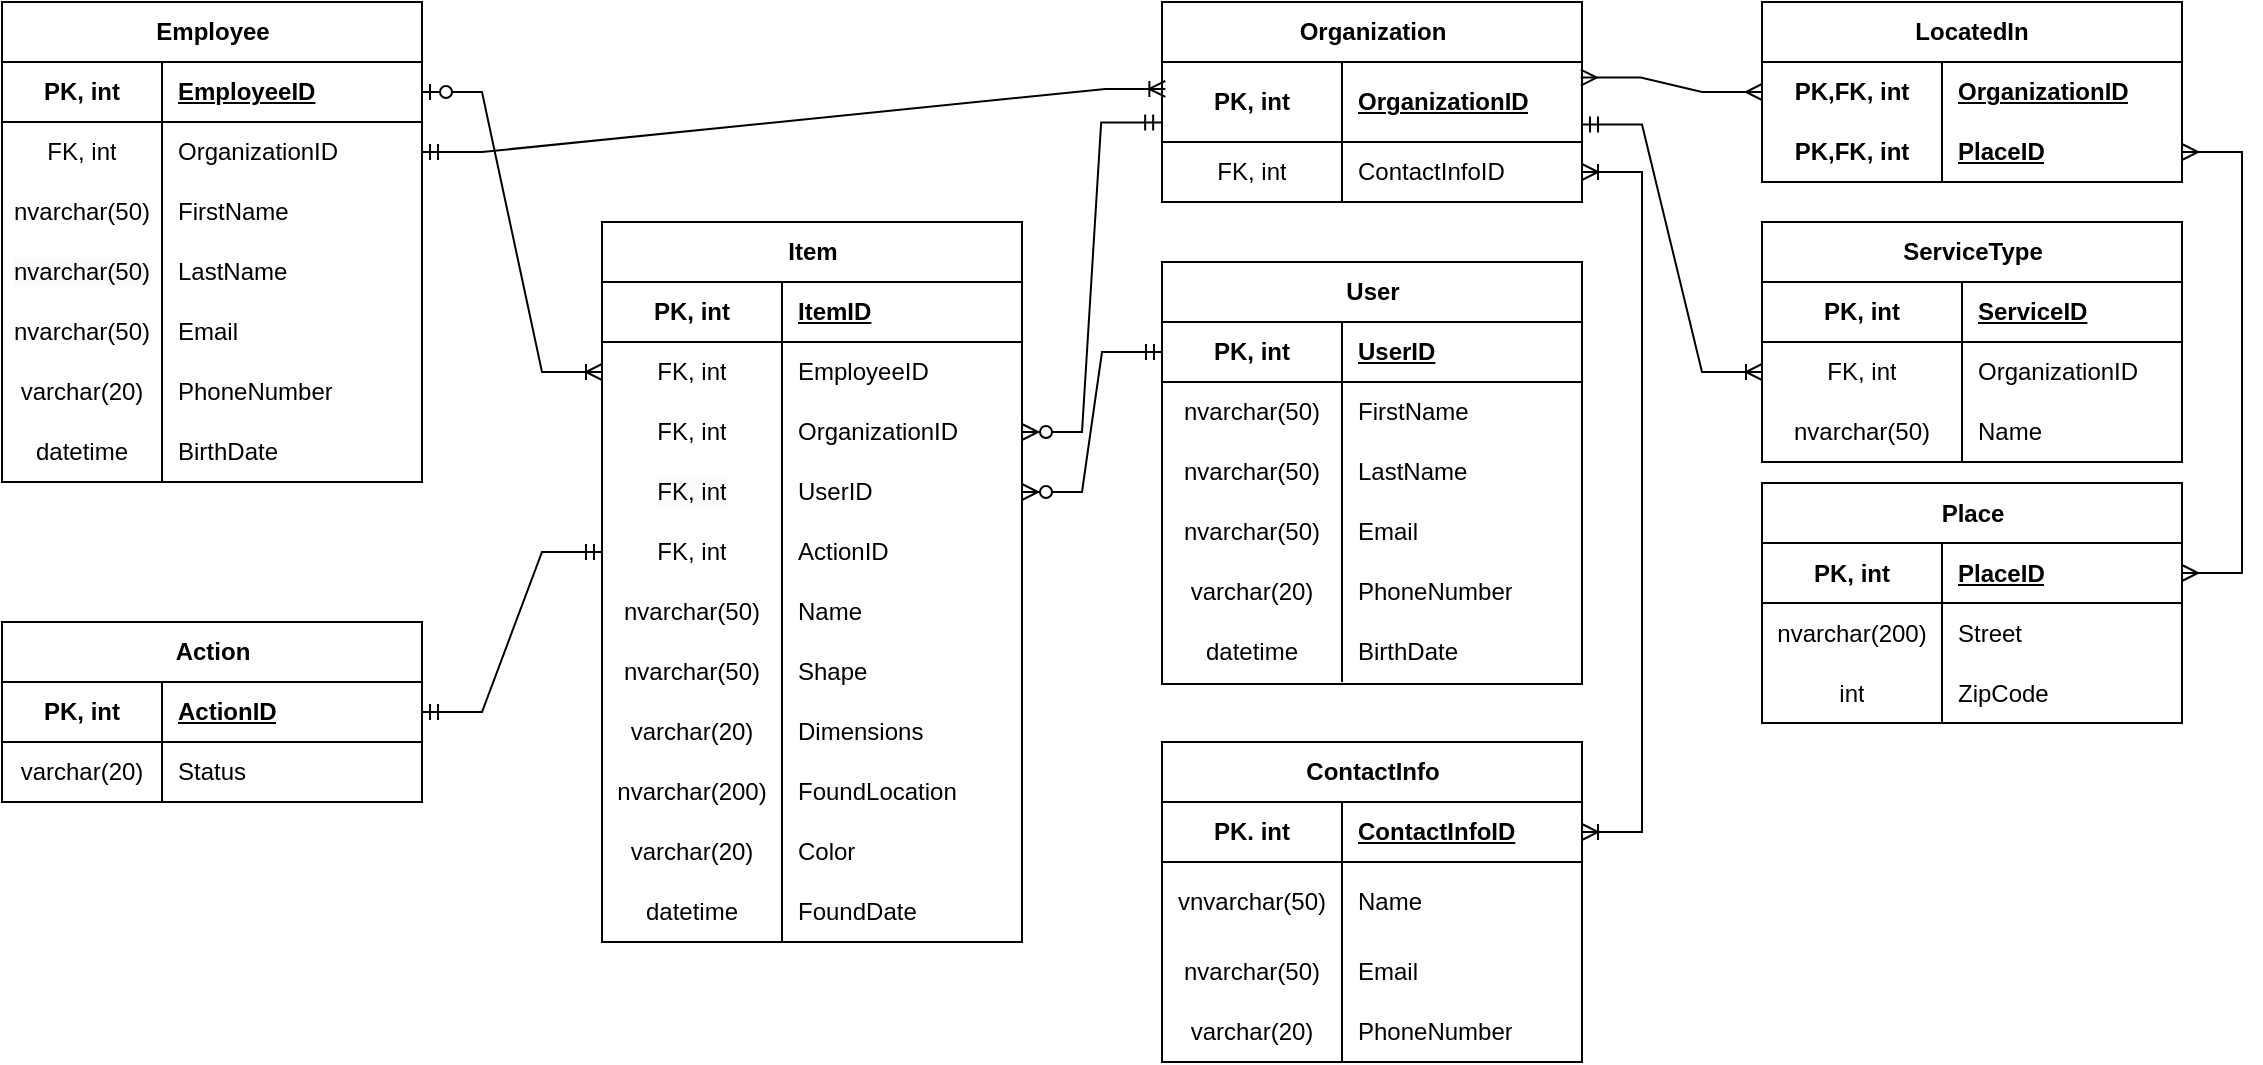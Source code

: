 <mxfile version="21.2.1" type="device">
  <diagram name="Page-1" id="Ue20mFvMjse9uV21sAbw">
    <mxGraphModel dx="1276" dy="614" grid="1" gridSize="10" guides="1" tooltips="1" connect="1" arrows="1" fold="1" page="1" pageScale="1" pageWidth="850" pageHeight="1100" math="0" shadow="0">
      <root>
        <mxCell id="0" />
        <mxCell id="1" parent="0" />
        <mxCell id="GK1M3SSGeQhj2WIBVa1E-157" value="Employee" style="shape=table;startSize=30;container=1;collapsible=1;childLayout=tableLayout;fixedRows=1;rowLines=0;fontStyle=1;align=center;resizeLast=1;html=1;" parent="1" vertex="1">
          <mxGeometry x="30" y="30" width="210" height="240" as="geometry" />
        </mxCell>
        <mxCell id="GK1M3SSGeQhj2WIBVa1E-158" value="" style="shape=tableRow;horizontal=0;startSize=0;swimlaneHead=0;swimlaneBody=0;fillColor=none;collapsible=0;dropTarget=0;points=[[0,0.5],[1,0.5]];portConstraint=eastwest;top=0;left=0;right=0;bottom=1;" parent="GK1M3SSGeQhj2WIBVa1E-157" vertex="1">
          <mxGeometry y="30" width="210" height="30" as="geometry" />
        </mxCell>
        <mxCell id="GK1M3SSGeQhj2WIBVa1E-159" value="PK, int" style="shape=partialRectangle;connectable=0;fillColor=none;top=0;left=0;bottom=0;right=0;fontStyle=1;overflow=hidden;whiteSpace=wrap;html=1;" parent="GK1M3SSGeQhj2WIBVa1E-158" vertex="1">
          <mxGeometry width="80" height="30" as="geometry">
            <mxRectangle width="80" height="30" as="alternateBounds" />
          </mxGeometry>
        </mxCell>
        <mxCell id="GK1M3SSGeQhj2WIBVa1E-160" value="EmployeeID" style="shape=partialRectangle;connectable=0;fillColor=none;top=0;left=0;bottom=0;right=0;align=left;spacingLeft=6;fontStyle=5;overflow=hidden;whiteSpace=wrap;html=1;" parent="GK1M3SSGeQhj2WIBVa1E-158" vertex="1">
          <mxGeometry x="80" width="130" height="30" as="geometry">
            <mxRectangle width="130" height="30" as="alternateBounds" />
          </mxGeometry>
        </mxCell>
        <mxCell id="GK1M3SSGeQhj2WIBVa1E-161" value="" style="shape=tableRow;horizontal=0;startSize=0;swimlaneHead=0;swimlaneBody=0;fillColor=none;collapsible=0;dropTarget=0;points=[[0,0.5],[1,0.5]];portConstraint=eastwest;top=0;left=0;right=0;bottom=0;" parent="GK1M3SSGeQhj2WIBVa1E-157" vertex="1">
          <mxGeometry y="60" width="210" height="30" as="geometry" />
        </mxCell>
        <mxCell id="GK1M3SSGeQhj2WIBVa1E-162" value="FK, int" style="shape=partialRectangle;connectable=0;fillColor=none;top=0;left=0;bottom=0;right=0;editable=1;overflow=hidden;whiteSpace=wrap;html=1;" parent="GK1M3SSGeQhj2WIBVa1E-161" vertex="1">
          <mxGeometry width="80" height="30" as="geometry">
            <mxRectangle width="80" height="30" as="alternateBounds" />
          </mxGeometry>
        </mxCell>
        <mxCell id="GK1M3SSGeQhj2WIBVa1E-163" value="OrganizationID" style="shape=partialRectangle;connectable=0;fillColor=none;top=0;left=0;bottom=0;right=0;align=left;spacingLeft=6;overflow=hidden;whiteSpace=wrap;html=1;" parent="GK1M3SSGeQhj2WIBVa1E-161" vertex="1">
          <mxGeometry x="80" width="130" height="30" as="geometry">
            <mxRectangle width="130" height="30" as="alternateBounds" />
          </mxGeometry>
        </mxCell>
        <mxCell id="GK1M3SSGeQhj2WIBVa1E-164" value="" style="shape=tableRow;horizontal=0;startSize=0;swimlaneHead=0;swimlaneBody=0;fillColor=none;collapsible=0;dropTarget=0;points=[[0,0.5],[1,0.5]];portConstraint=eastwest;top=0;left=0;right=0;bottom=0;" parent="GK1M3SSGeQhj2WIBVa1E-157" vertex="1">
          <mxGeometry y="90" width="210" height="30" as="geometry" />
        </mxCell>
        <mxCell id="GK1M3SSGeQhj2WIBVa1E-165" value="nvarchar(50)" style="shape=partialRectangle;connectable=0;fillColor=none;top=0;left=0;bottom=0;right=0;editable=1;overflow=hidden;whiteSpace=wrap;html=1;" parent="GK1M3SSGeQhj2WIBVa1E-164" vertex="1">
          <mxGeometry width="80" height="30" as="geometry">
            <mxRectangle width="80" height="30" as="alternateBounds" />
          </mxGeometry>
        </mxCell>
        <mxCell id="GK1M3SSGeQhj2WIBVa1E-166" value="FirstName" style="shape=partialRectangle;connectable=0;fillColor=none;top=0;left=0;bottom=0;right=0;align=left;spacingLeft=6;overflow=hidden;whiteSpace=wrap;html=1;" parent="GK1M3SSGeQhj2WIBVa1E-164" vertex="1">
          <mxGeometry x="80" width="130" height="30" as="geometry">
            <mxRectangle width="130" height="30" as="alternateBounds" />
          </mxGeometry>
        </mxCell>
        <mxCell id="GK1M3SSGeQhj2WIBVa1E-167" value="" style="shape=tableRow;horizontal=0;startSize=0;swimlaneHead=0;swimlaneBody=0;fillColor=none;collapsible=0;dropTarget=0;points=[[0,0.5],[1,0.5]];portConstraint=eastwest;top=0;left=0;right=0;bottom=0;" parent="GK1M3SSGeQhj2WIBVa1E-157" vertex="1">
          <mxGeometry y="120" width="210" height="30" as="geometry" />
        </mxCell>
        <mxCell id="GK1M3SSGeQhj2WIBVa1E-168" value="&lt;span style=&quot;color: rgb(0, 0, 0); font-family: Helvetica; font-size: 12px; font-style: normal; font-variant-ligatures: normal; font-variant-caps: normal; font-weight: 400; letter-spacing: normal; orphans: 2; text-align: center; text-indent: 0px; text-transform: none; widows: 2; word-spacing: 0px; -webkit-text-stroke-width: 0px; background-color: rgb(251, 251, 251); text-decoration-thickness: initial; text-decoration-style: initial; text-decoration-color: initial; float: none; display: inline !important;&quot;&gt;nvarchar(50)&lt;/span&gt;&lt;br&gt;" style="shape=partialRectangle;connectable=0;fillColor=none;top=0;left=0;bottom=0;right=0;editable=1;overflow=hidden;whiteSpace=wrap;html=1;" parent="GK1M3SSGeQhj2WIBVa1E-167" vertex="1">
          <mxGeometry width="80" height="30" as="geometry">
            <mxRectangle width="80" height="30" as="alternateBounds" />
          </mxGeometry>
        </mxCell>
        <mxCell id="GK1M3SSGeQhj2WIBVa1E-169" value="LastName" style="shape=partialRectangle;connectable=0;fillColor=none;top=0;left=0;bottom=0;right=0;align=left;spacingLeft=6;overflow=hidden;whiteSpace=wrap;html=1;" parent="GK1M3SSGeQhj2WIBVa1E-167" vertex="1">
          <mxGeometry x="80" width="130" height="30" as="geometry">
            <mxRectangle width="130" height="30" as="alternateBounds" />
          </mxGeometry>
        </mxCell>
        <mxCell id="GK1M3SSGeQhj2WIBVa1E-170" style="shape=tableRow;horizontal=0;startSize=0;swimlaneHead=0;swimlaneBody=0;fillColor=none;collapsible=0;dropTarget=0;points=[[0,0.5],[1,0.5]];portConstraint=eastwest;top=0;left=0;right=0;bottom=0;" parent="GK1M3SSGeQhj2WIBVa1E-157" vertex="1">
          <mxGeometry y="150" width="210" height="30" as="geometry" />
        </mxCell>
        <mxCell id="GK1M3SSGeQhj2WIBVa1E-171" value="nvarchar(50)" style="shape=partialRectangle;connectable=0;fillColor=none;top=0;left=0;bottom=0;right=0;editable=1;overflow=hidden;whiteSpace=wrap;html=1;" parent="GK1M3SSGeQhj2WIBVa1E-170" vertex="1">
          <mxGeometry width="80" height="30" as="geometry">
            <mxRectangle width="80" height="30" as="alternateBounds" />
          </mxGeometry>
        </mxCell>
        <mxCell id="GK1M3SSGeQhj2WIBVa1E-172" value="Email" style="shape=partialRectangle;connectable=0;fillColor=none;top=0;left=0;bottom=0;right=0;align=left;spacingLeft=6;overflow=hidden;whiteSpace=wrap;html=1;" parent="GK1M3SSGeQhj2WIBVa1E-170" vertex="1">
          <mxGeometry x="80" width="130" height="30" as="geometry">
            <mxRectangle width="130" height="30" as="alternateBounds" />
          </mxGeometry>
        </mxCell>
        <mxCell id="GK1M3SSGeQhj2WIBVa1E-174" style="shape=tableRow;horizontal=0;startSize=0;swimlaneHead=0;swimlaneBody=0;fillColor=none;collapsible=0;dropTarget=0;points=[[0,0.5],[1,0.5]];portConstraint=eastwest;top=0;left=0;right=0;bottom=0;" parent="GK1M3SSGeQhj2WIBVa1E-157" vertex="1">
          <mxGeometry y="180" width="210" height="30" as="geometry" />
        </mxCell>
        <mxCell id="GK1M3SSGeQhj2WIBVa1E-175" value="varchar(20)" style="shape=partialRectangle;connectable=0;fillColor=none;top=0;left=0;bottom=0;right=0;editable=1;overflow=hidden;whiteSpace=wrap;html=1;" parent="GK1M3SSGeQhj2WIBVa1E-174" vertex="1">
          <mxGeometry width="80" height="30" as="geometry">
            <mxRectangle width="80" height="30" as="alternateBounds" />
          </mxGeometry>
        </mxCell>
        <mxCell id="GK1M3SSGeQhj2WIBVa1E-176" value="PhoneNumber" style="shape=partialRectangle;connectable=0;fillColor=none;top=0;left=0;bottom=0;right=0;align=left;spacingLeft=6;overflow=hidden;whiteSpace=wrap;html=1;" parent="GK1M3SSGeQhj2WIBVa1E-174" vertex="1">
          <mxGeometry x="80" width="130" height="30" as="geometry">
            <mxRectangle width="130" height="30" as="alternateBounds" />
          </mxGeometry>
        </mxCell>
        <mxCell id="GK1M3SSGeQhj2WIBVa1E-177" style="shape=tableRow;horizontal=0;startSize=0;swimlaneHead=0;swimlaneBody=0;fillColor=none;collapsible=0;dropTarget=0;points=[[0,0.5],[1,0.5]];portConstraint=eastwest;top=0;left=0;right=0;bottom=0;" parent="GK1M3SSGeQhj2WIBVa1E-157" vertex="1">
          <mxGeometry y="210" width="210" height="30" as="geometry" />
        </mxCell>
        <mxCell id="GK1M3SSGeQhj2WIBVa1E-178" value="datetime" style="shape=partialRectangle;connectable=0;fillColor=none;top=0;left=0;bottom=0;right=0;editable=1;overflow=hidden;whiteSpace=wrap;html=1;" parent="GK1M3SSGeQhj2WIBVa1E-177" vertex="1">
          <mxGeometry width="80" height="30" as="geometry">
            <mxRectangle width="80" height="30" as="alternateBounds" />
          </mxGeometry>
        </mxCell>
        <mxCell id="GK1M3SSGeQhj2WIBVa1E-179" value="BirthDate" style="shape=partialRectangle;connectable=0;fillColor=none;top=0;left=0;bottom=0;right=0;align=left;spacingLeft=6;overflow=hidden;whiteSpace=wrap;html=1;" parent="GK1M3SSGeQhj2WIBVa1E-177" vertex="1">
          <mxGeometry x="80" width="130" height="30" as="geometry">
            <mxRectangle width="130" height="30" as="alternateBounds" />
          </mxGeometry>
        </mxCell>
        <mxCell id="GK1M3SSGeQhj2WIBVa1E-183" value="Item" style="shape=table;startSize=30;container=1;collapsible=1;childLayout=tableLayout;fixedRows=1;rowLines=0;fontStyle=1;align=center;resizeLast=1;html=1;" parent="1" vertex="1">
          <mxGeometry x="330" y="140" width="210" height="360" as="geometry" />
        </mxCell>
        <mxCell id="GK1M3SSGeQhj2WIBVa1E-184" value="" style="shape=tableRow;horizontal=0;startSize=0;swimlaneHead=0;swimlaneBody=0;fillColor=none;collapsible=0;dropTarget=0;points=[[0,0.5],[1,0.5]];portConstraint=eastwest;top=0;left=0;right=0;bottom=1;" parent="GK1M3SSGeQhj2WIBVa1E-183" vertex="1">
          <mxGeometry y="30" width="210" height="30" as="geometry" />
        </mxCell>
        <mxCell id="GK1M3SSGeQhj2WIBVa1E-185" value="PK, int" style="shape=partialRectangle;connectable=0;fillColor=none;top=0;left=0;bottom=0;right=0;fontStyle=1;overflow=hidden;whiteSpace=wrap;html=1;" parent="GK1M3SSGeQhj2WIBVa1E-184" vertex="1">
          <mxGeometry width="90.0" height="30" as="geometry">
            <mxRectangle width="90.0" height="30" as="alternateBounds" />
          </mxGeometry>
        </mxCell>
        <mxCell id="GK1M3SSGeQhj2WIBVa1E-186" value="ItemID" style="shape=partialRectangle;connectable=0;fillColor=none;top=0;left=0;bottom=0;right=0;align=left;spacingLeft=6;fontStyle=5;overflow=hidden;whiteSpace=wrap;html=1;" parent="GK1M3SSGeQhj2WIBVa1E-184" vertex="1">
          <mxGeometry x="90.0" width="120.0" height="30" as="geometry">
            <mxRectangle width="120.0" height="30" as="alternateBounds" />
          </mxGeometry>
        </mxCell>
        <mxCell id="GK1M3SSGeQhj2WIBVa1E-187" value="" style="shape=tableRow;horizontal=0;startSize=0;swimlaneHead=0;swimlaneBody=0;fillColor=none;collapsible=0;dropTarget=0;points=[[0,0.5],[1,0.5]];portConstraint=eastwest;top=0;left=0;right=0;bottom=0;" parent="GK1M3SSGeQhj2WIBVa1E-183" vertex="1">
          <mxGeometry y="60" width="210" height="30" as="geometry" />
        </mxCell>
        <mxCell id="GK1M3SSGeQhj2WIBVa1E-188" value="FK, int" style="shape=partialRectangle;connectable=0;fillColor=none;top=0;left=0;bottom=0;right=0;editable=1;overflow=hidden;whiteSpace=wrap;html=1;" parent="GK1M3SSGeQhj2WIBVa1E-187" vertex="1">
          <mxGeometry width="90.0" height="30" as="geometry">
            <mxRectangle width="90.0" height="30" as="alternateBounds" />
          </mxGeometry>
        </mxCell>
        <mxCell id="GK1M3SSGeQhj2WIBVa1E-189" value="EmployeeID" style="shape=partialRectangle;connectable=0;fillColor=none;top=0;left=0;bottom=0;right=0;align=left;spacingLeft=6;overflow=hidden;whiteSpace=wrap;html=1;" parent="GK1M3SSGeQhj2WIBVa1E-187" vertex="1">
          <mxGeometry x="90.0" width="120.0" height="30" as="geometry">
            <mxRectangle width="120.0" height="30" as="alternateBounds" />
          </mxGeometry>
        </mxCell>
        <mxCell id="GK1M3SSGeQhj2WIBVa1E-190" value="" style="shape=tableRow;horizontal=0;startSize=0;swimlaneHead=0;swimlaneBody=0;fillColor=none;collapsible=0;dropTarget=0;points=[[0,0.5],[1,0.5]];portConstraint=eastwest;top=0;left=0;right=0;bottom=0;" parent="GK1M3SSGeQhj2WIBVa1E-183" vertex="1">
          <mxGeometry y="90" width="210" height="30" as="geometry" />
        </mxCell>
        <mxCell id="GK1M3SSGeQhj2WIBVa1E-191" value="FK, int" style="shape=partialRectangle;connectable=0;fillColor=none;top=0;left=0;bottom=0;right=0;editable=1;overflow=hidden;whiteSpace=wrap;html=1;" parent="GK1M3SSGeQhj2WIBVa1E-190" vertex="1">
          <mxGeometry width="90.0" height="30" as="geometry">
            <mxRectangle width="90.0" height="30" as="alternateBounds" />
          </mxGeometry>
        </mxCell>
        <mxCell id="GK1M3SSGeQhj2WIBVa1E-192" value="OrganizationID" style="shape=partialRectangle;connectable=0;fillColor=none;top=0;left=0;bottom=0;right=0;align=left;spacingLeft=6;overflow=hidden;whiteSpace=wrap;html=1;" parent="GK1M3SSGeQhj2WIBVa1E-190" vertex="1">
          <mxGeometry x="90.0" width="120.0" height="30" as="geometry">
            <mxRectangle width="120.0" height="30" as="alternateBounds" />
          </mxGeometry>
        </mxCell>
        <mxCell id="GK1M3SSGeQhj2WIBVa1E-193" value="" style="shape=tableRow;horizontal=0;startSize=0;swimlaneHead=0;swimlaneBody=0;fillColor=none;collapsible=0;dropTarget=0;points=[[0,0.5],[1,0.5]];portConstraint=eastwest;top=0;left=0;right=0;bottom=0;" parent="GK1M3SSGeQhj2WIBVa1E-183" vertex="1">
          <mxGeometry y="120" width="210" height="30" as="geometry" />
        </mxCell>
        <mxCell id="GK1M3SSGeQhj2WIBVa1E-194" value="&lt;span style=&quot;color: rgb(0, 0, 0); font-family: Helvetica; font-size: 12px; font-style: normal; font-variant-ligatures: normal; font-variant-caps: normal; font-weight: 400; letter-spacing: normal; orphans: 2; text-align: center; text-indent: 0px; text-transform: none; widows: 2; word-spacing: 0px; -webkit-text-stroke-width: 0px; background-color: rgb(251, 251, 251); text-decoration-thickness: initial; text-decoration-style: initial; text-decoration-color: initial; float: none; display: inline !important;&quot;&gt;FK, int&lt;/span&gt;" style="shape=partialRectangle;connectable=0;fillColor=none;top=0;left=0;bottom=0;right=0;editable=1;overflow=hidden;whiteSpace=wrap;html=1;" parent="GK1M3SSGeQhj2WIBVa1E-193" vertex="1">
          <mxGeometry width="90.0" height="30" as="geometry">
            <mxRectangle width="90.0" height="30" as="alternateBounds" />
          </mxGeometry>
        </mxCell>
        <mxCell id="GK1M3SSGeQhj2WIBVa1E-195" value="UserID" style="shape=partialRectangle;connectable=0;fillColor=none;top=0;left=0;bottom=0;right=0;align=left;spacingLeft=6;overflow=hidden;whiteSpace=wrap;html=1;" parent="GK1M3SSGeQhj2WIBVa1E-193" vertex="1">
          <mxGeometry x="90.0" width="120.0" height="30" as="geometry">
            <mxRectangle width="120.0" height="30" as="alternateBounds" />
          </mxGeometry>
        </mxCell>
        <mxCell id="Rcr54BtdgR_el6wihlbg-1" style="shape=tableRow;horizontal=0;startSize=0;swimlaneHead=0;swimlaneBody=0;fillColor=none;collapsible=0;dropTarget=0;points=[[0,0.5],[1,0.5]];portConstraint=eastwest;top=0;left=0;right=0;bottom=0;" vertex="1" parent="GK1M3SSGeQhj2WIBVa1E-183">
          <mxGeometry y="150" width="210" height="30" as="geometry" />
        </mxCell>
        <mxCell id="Rcr54BtdgR_el6wihlbg-2" value="FK, int" style="shape=partialRectangle;connectable=0;fillColor=none;top=0;left=0;bottom=0;right=0;editable=1;overflow=hidden;whiteSpace=wrap;html=1;" vertex="1" parent="Rcr54BtdgR_el6wihlbg-1">
          <mxGeometry width="90.0" height="30" as="geometry">
            <mxRectangle width="90.0" height="30" as="alternateBounds" />
          </mxGeometry>
        </mxCell>
        <mxCell id="Rcr54BtdgR_el6wihlbg-3" value="ActionID" style="shape=partialRectangle;connectable=0;fillColor=none;top=0;left=0;bottom=0;right=0;align=left;spacingLeft=6;overflow=hidden;whiteSpace=wrap;html=1;" vertex="1" parent="Rcr54BtdgR_el6wihlbg-1">
          <mxGeometry x="90.0" width="120.0" height="30" as="geometry">
            <mxRectangle width="120.0" height="30" as="alternateBounds" />
          </mxGeometry>
        </mxCell>
        <mxCell id="7_d64ViKcmAk7l53NYtb-1" style="shape=tableRow;horizontal=0;startSize=0;swimlaneHead=0;swimlaneBody=0;fillColor=none;collapsible=0;dropTarget=0;points=[[0,0.5],[1,0.5]];portConstraint=eastwest;top=0;left=0;right=0;bottom=0;" parent="GK1M3SSGeQhj2WIBVa1E-183" vertex="1">
          <mxGeometry y="180" width="210" height="30" as="geometry" />
        </mxCell>
        <mxCell id="7_d64ViKcmAk7l53NYtb-2" value="nvarchar(50)" style="shape=partialRectangle;connectable=0;fillColor=none;top=0;left=0;bottom=0;right=0;editable=1;overflow=hidden;whiteSpace=wrap;html=1;" parent="7_d64ViKcmAk7l53NYtb-1" vertex="1">
          <mxGeometry width="90.0" height="30" as="geometry">
            <mxRectangle width="90.0" height="30" as="alternateBounds" />
          </mxGeometry>
        </mxCell>
        <mxCell id="7_d64ViKcmAk7l53NYtb-3" value="Name" style="shape=partialRectangle;connectable=0;fillColor=none;top=0;left=0;bottom=0;right=0;align=left;spacingLeft=6;overflow=hidden;whiteSpace=wrap;html=1;" parent="7_d64ViKcmAk7l53NYtb-1" vertex="1">
          <mxGeometry x="90.0" width="120.0" height="30" as="geometry">
            <mxRectangle width="120.0" height="30" as="alternateBounds" />
          </mxGeometry>
        </mxCell>
        <mxCell id="GK1M3SSGeQhj2WIBVa1E-196" style="shape=tableRow;horizontal=0;startSize=0;swimlaneHead=0;swimlaneBody=0;fillColor=none;collapsible=0;dropTarget=0;points=[[0,0.5],[1,0.5]];portConstraint=eastwest;top=0;left=0;right=0;bottom=0;" parent="GK1M3SSGeQhj2WIBVa1E-183" vertex="1">
          <mxGeometry y="210" width="210" height="30" as="geometry" />
        </mxCell>
        <mxCell id="GK1M3SSGeQhj2WIBVa1E-197" value="nvarchar(50)" style="shape=partialRectangle;connectable=0;fillColor=none;top=0;left=0;bottom=0;right=0;editable=1;overflow=hidden;whiteSpace=wrap;html=1;" parent="GK1M3SSGeQhj2WIBVa1E-196" vertex="1">
          <mxGeometry width="90.0" height="30" as="geometry">
            <mxRectangle width="90.0" height="30" as="alternateBounds" />
          </mxGeometry>
        </mxCell>
        <mxCell id="GK1M3SSGeQhj2WIBVa1E-198" value="Shape" style="shape=partialRectangle;connectable=0;fillColor=none;top=0;left=0;bottom=0;right=0;align=left;spacingLeft=6;overflow=hidden;whiteSpace=wrap;html=1;" parent="GK1M3SSGeQhj2WIBVa1E-196" vertex="1">
          <mxGeometry x="90.0" width="120.0" height="30" as="geometry">
            <mxRectangle width="120.0" height="30" as="alternateBounds" />
          </mxGeometry>
        </mxCell>
        <mxCell id="GK1M3SSGeQhj2WIBVa1E-199" style="shape=tableRow;horizontal=0;startSize=0;swimlaneHead=0;swimlaneBody=0;fillColor=none;collapsible=0;dropTarget=0;points=[[0,0.5],[1,0.5]];portConstraint=eastwest;top=0;left=0;right=0;bottom=0;" parent="GK1M3SSGeQhj2WIBVa1E-183" vertex="1">
          <mxGeometry y="240" width="210" height="30" as="geometry" />
        </mxCell>
        <mxCell id="GK1M3SSGeQhj2WIBVa1E-200" value="varchar(20)" style="shape=partialRectangle;connectable=0;fillColor=none;top=0;left=0;bottom=0;right=0;editable=1;overflow=hidden;whiteSpace=wrap;html=1;" parent="GK1M3SSGeQhj2WIBVa1E-199" vertex="1">
          <mxGeometry width="90.0" height="30" as="geometry">
            <mxRectangle width="90.0" height="30" as="alternateBounds" />
          </mxGeometry>
        </mxCell>
        <mxCell id="GK1M3SSGeQhj2WIBVa1E-201" value="Dimensions" style="shape=partialRectangle;connectable=0;fillColor=none;top=0;left=0;bottom=0;right=0;align=left;spacingLeft=6;overflow=hidden;whiteSpace=wrap;html=1;" parent="GK1M3SSGeQhj2WIBVa1E-199" vertex="1">
          <mxGeometry x="90.0" width="120.0" height="30" as="geometry">
            <mxRectangle width="120.0" height="30" as="alternateBounds" />
          </mxGeometry>
        </mxCell>
        <mxCell id="GK1M3SSGeQhj2WIBVa1E-202" style="shape=tableRow;horizontal=0;startSize=0;swimlaneHead=0;swimlaneBody=0;fillColor=none;collapsible=0;dropTarget=0;points=[[0,0.5],[1,0.5]];portConstraint=eastwest;top=0;left=0;right=0;bottom=0;" parent="GK1M3SSGeQhj2WIBVa1E-183" vertex="1">
          <mxGeometry y="270" width="210" height="30" as="geometry" />
        </mxCell>
        <mxCell id="GK1M3SSGeQhj2WIBVa1E-203" value="nvarchar(200)" style="shape=partialRectangle;connectable=0;fillColor=none;top=0;left=0;bottom=0;right=0;editable=1;overflow=hidden;whiteSpace=wrap;html=1;" parent="GK1M3SSGeQhj2WIBVa1E-202" vertex="1">
          <mxGeometry width="90.0" height="30" as="geometry">
            <mxRectangle width="90.0" height="30" as="alternateBounds" />
          </mxGeometry>
        </mxCell>
        <mxCell id="GK1M3SSGeQhj2WIBVa1E-204" value="FoundLocation" style="shape=partialRectangle;connectable=0;fillColor=none;top=0;left=0;bottom=0;right=0;align=left;spacingLeft=6;overflow=hidden;whiteSpace=wrap;html=1;" parent="GK1M3SSGeQhj2WIBVa1E-202" vertex="1">
          <mxGeometry x="90.0" width="120.0" height="30" as="geometry">
            <mxRectangle width="120.0" height="30" as="alternateBounds" />
          </mxGeometry>
        </mxCell>
        <mxCell id="GK1M3SSGeQhj2WIBVa1E-205" style="shape=tableRow;horizontal=0;startSize=0;swimlaneHead=0;swimlaneBody=0;fillColor=none;collapsible=0;dropTarget=0;points=[[0,0.5],[1,0.5]];portConstraint=eastwest;top=0;left=0;right=0;bottom=0;" parent="GK1M3SSGeQhj2WIBVa1E-183" vertex="1">
          <mxGeometry y="300" width="210" height="30" as="geometry" />
        </mxCell>
        <mxCell id="GK1M3SSGeQhj2WIBVa1E-206" value="varchar(20)" style="shape=partialRectangle;connectable=0;fillColor=none;top=0;left=0;bottom=0;right=0;editable=1;overflow=hidden;whiteSpace=wrap;html=1;" parent="GK1M3SSGeQhj2WIBVa1E-205" vertex="1">
          <mxGeometry width="90.0" height="30" as="geometry">
            <mxRectangle width="90.0" height="30" as="alternateBounds" />
          </mxGeometry>
        </mxCell>
        <mxCell id="GK1M3SSGeQhj2WIBVa1E-207" value="Color" style="shape=partialRectangle;connectable=0;fillColor=none;top=0;left=0;bottom=0;right=0;align=left;spacingLeft=6;overflow=hidden;whiteSpace=wrap;html=1;" parent="GK1M3SSGeQhj2WIBVa1E-205" vertex="1">
          <mxGeometry x="90.0" width="120.0" height="30" as="geometry">
            <mxRectangle width="120.0" height="30" as="alternateBounds" />
          </mxGeometry>
        </mxCell>
        <mxCell id="GK1M3SSGeQhj2WIBVa1E-209" style="shape=tableRow;horizontal=0;startSize=0;swimlaneHead=0;swimlaneBody=0;fillColor=none;collapsible=0;dropTarget=0;points=[[0,0.5],[1,0.5]];portConstraint=eastwest;top=0;left=0;right=0;bottom=0;" parent="GK1M3SSGeQhj2WIBVa1E-183" vertex="1">
          <mxGeometry y="330" width="210" height="30" as="geometry" />
        </mxCell>
        <mxCell id="GK1M3SSGeQhj2WIBVa1E-210" value="datetime" style="shape=partialRectangle;connectable=0;fillColor=none;top=0;left=0;bottom=0;right=0;editable=1;overflow=hidden;whiteSpace=wrap;html=1;" parent="GK1M3SSGeQhj2WIBVa1E-209" vertex="1">
          <mxGeometry width="90.0" height="30" as="geometry">
            <mxRectangle width="90.0" height="30" as="alternateBounds" />
          </mxGeometry>
        </mxCell>
        <mxCell id="GK1M3SSGeQhj2WIBVa1E-211" value="FoundDate" style="shape=partialRectangle;connectable=0;fillColor=none;top=0;left=0;bottom=0;right=0;align=left;spacingLeft=6;overflow=hidden;whiteSpace=wrap;html=1;" parent="GK1M3SSGeQhj2WIBVa1E-209" vertex="1">
          <mxGeometry x="90.0" width="120.0" height="30" as="geometry">
            <mxRectangle width="120.0" height="30" as="alternateBounds" />
          </mxGeometry>
        </mxCell>
        <mxCell id="GK1M3SSGeQhj2WIBVa1E-208" value="" style="edgeStyle=entityRelationEdgeStyle;fontSize=12;html=1;endArrow=ERoneToMany;startArrow=ERzeroToOne;rounded=0;" parent="1" source="GK1M3SSGeQhj2WIBVa1E-158" target="GK1M3SSGeQhj2WIBVa1E-187" edge="1">
          <mxGeometry width="100" height="100" relative="1" as="geometry">
            <mxPoint x="220" y="-115" as="sourcePoint" />
            <mxPoint x="325" y="50" as="targetPoint" />
          </mxGeometry>
        </mxCell>
        <mxCell id="GK1M3SSGeQhj2WIBVa1E-230" value="Action" style="shape=table;startSize=30;container=1;collapsible=1;childLayout=tableLayout;fixedRows=1;rowLines=0;fontStyle=1;align=center;resizeLast=1;html=1;" parent="1" vertex="1">
          <mxGeometry x="30" y="340" width="210" height="90" as="geometry" />
        </mxCell>
        <mxCell id="GK1M3SSGeQhj2WIBVa1E-231" value="" style="shape=tableRow;horizontal=0;startSize=0;swimlaneHead=0;swimlaneBody=0;fillColor=none;collapsible=0;dropTarget=0;points=[[0,0.5],[1,0.5]];portConstraint=eastwest;top=0;left=0;right=0;bottom=1;" parent="GK1M3SSGeQhj2WIBVa1E-230" vertex="1">
          <mxGeometry y="30" width="210" height="30" as="geometry" />
        </mxCell>
        <mxCell id="GK1M3SSGeQhj2WIBVa1E-232" value="PK, int" style="shape=partialRectangle;connectable=0;fillColor=none;top=0;left=0;bottom=0;right=0;fontStyle=1;overflow=hidden;whiteSpace=wrap;html=1;" parent="GK1M3SSGeQhj2WIBVa1E-231" vertex="1">
          <mxGeometry width="80" height="30" as="geometry">
            <mxRectangle width="80" height="30" as="alternateBounds" />
          </mxGeometry>
        </mxCell>
        <mxCell id="GK1M3SSGeQhj2WIBVa1E-233" value="ActionID" style="shape=partialRectangle;connectable=0;fillColor=none;top=0;left=0;bottom=0;right=0;align=left;spacingLeft=6;fontStyle=5;overflow=hidden;whiteSpace=wrap;html=1;" parent="GK1M3SSGeQhj2WIBVa1E-231" vertex="1">
          <mxGeometry x="80" width="130" height="30" as="geometry">
            <mxRectangle width="130" height="30" as="alternateBounds" />
          </mxGeometry>
        </mxCell>
        <mxCell id="GK1M3SSGeQhj2WIBVa1E-237" value="" style="shape=tableRow;horizontal=0;startSize=0;swimlaneHead=0;swimlaneBody=0;fillColor=none;collapsible=0;dropTarget=0;points=[[0,0.5],[1,0.5]];portConstraint=eastwest;top=0;left=0;right=0;bottom=0;" parent="GK1M3SSGeQhj2WIBVa1E-230" vertex="1">
          <mxGeometry y="60" width="210" height="30" as="geometry" />
        </mxCell>
        <mxCell id="GK1M3SSGeQhj2WIBVa1E-238" value="varchar(20)" style="shape=partialRectangle;connectable=0;fillColor=none;top=0;left=0;bottom=0;right=0;editable=1;overflow=hidden;whiteSpace=wrap;html=1;" parent="GK1M3SSGeQhj2WIBVa1E-237" vertex="1">
          <mxGeometry width="80" height="30" as="geometry">
            <mxRectangle width="80" height="30" as="alternateBounds" />
          </mxGeometry>
        </mxCell>
        <mxCell id="GK1M3SSGeQhj2WIBVa1E-239" value="Status" style="shape=partialRectangle;connectable=0;fillColor=none;top=0;left=0;bottom=0;right=0;align=left;spacingLeft=6;overflow=hidden;whiteSpace=wrap;html=1;" parent="GK1M3SSGeQhj2WIBVa1E-237" vertex="1">
          <mxGeometry x="80" width="130" height="30" as="geometry">
            <mxRectangle width="130" height="30" as="alternateBounds" />
          </mxGeometry>
        </mxCell>
        <mxCell id="GK1M3SSGeQhj2WIBVa1E-255" value="" style="edgeStyle=entityRelationEdgeStyle;fontSize=12;html=1;endArrow=ERmandOne;startArrow=ERmandOne;rounded=0;" parent="1" source="GK1M3SSGeQhj2WIBVa1E-230" target="Rcr54BtdgR_el6wihlbg-1" edge="1">
          <mxGeometry width="100" height="100" relative="1" as="geometry">
            <mxPoint x="280" y="440" as="sourcePoint" />
            <mxPoint x="655" y="127" as="targetPoint" />
          </mxGeometry>
        </mxCell>
        <mxCell id="GK1M3SSGeQhj2WIBVa1E-256" value="Organization" style="shape=table;startSize=30;container=1;collapsible=1;childLayout=tableLayout;fixedRows=1;rowLines=0;fontStyle=1;align=center;resizeLast=1;html=1;" parent="1" vertex="1">
          <mxGeometry x="610" y="30" width="210" height="100" as="geometry" />
        </mxCell>
        <mxCell id="GK1M3SSGeQhj2WIBVa1E-257" value="" style="shape=tableRow;horizontal=0;startSize=0;swimlaneHead=0;swimlaneBody=0;fillColor=none;collapsible=0;dropTarget=0;points=[[0,0.5],[1,0.5]];portConstraint=eastwest;top=0;left=0;right=0;bottom=1;" parent="GK1M3SSGeQhj2WIBVa1E-256" vertex="1">
          <mxGeometry y="30" width="210" height="40" as="geometry" />
        </mxCell>
        <mxCell id="GK1M3SSGeQhj2WIBVa1E-258" value="PK, int" style="shape=partialRectangle;connectable=0;fillColor=none;top=0;left=0;bottom=0;right=0;fontStyle=1;overflow=hidden;whiteSpace=wrap;html=1;" parent="GK1M3SSGeQhj2WIBVa1E-257" vertex="1">
          <mxGeometry width="90.0" height="40" as="geometry">
            <mxRectangle width="90.0" height="40" as="alternateBounds" />
          </mxGeometry>
        </mxCell>
        <mxCell id="GK1M3SSGeQhj2WIBVa1E-259" value="OrganizationID" style="shape=partialRectangle;connectable=0;fillColor=none;top=0;left=0;bottom=0;right=0;align=left;spacingLeft=6;fontStyle=5;overflow=hidden;whiteSpace=wrap;html=1;" parent="GK1M3SSGeQhj2WIBVa1E-257" vertex="1">
          <mxGeometry x="90.0" width="120.0" height="40" as="geometry">
            <mxRectangle width="120.0" height="40" as="alternateBounds" />
          </mxGeometry>
        </mxCell>
        <mxCell id="GK1M3SSGeQhj2WIBVa1E-260" value="" style="shape=tableRow;horizontal=0;startSize=0;swimlaneHead=0;swimlaneBody=0;fillColor=none;collapsible=0;dropTarget=0;points=[[0,0.5],[1,0.5]];portConstraint=eastwest;top=0;left=0;right=0;bottom=0;" parent="GK1M3SSGeQhj2WIBVa1E-256" vertex="1">
          <mxGeometry y="70" width="210" height="30" as="geometry" />
        </mxCell>
        <mxCell id="GK1M3SSGeQhj2WIBVa1E-261" value="FK, int" style="shape=partialRectangle;connectable=0;fillColor=none;top=0;left=0;bottom=0;right=0;editable=1;overflow=hidden;whiteSpace=wrap;html=1;" parent="GK1M3SSGeQhj2WIBVa1E-260" vertex="1">
          <mxGeometry width="90.0" height="30" as="geometry">
            <mxRectangle width="90.0" height="30" as="alternateBounds" />
          </mxGeometry>
        </mxCell>
        <mxCell id="GK1M3SSGeQhj2WIBVa1E-262" value="ContactInfoID" style="shape=partialRectangle;connectable=0;fillColor=none;top=0;left=0;bottom=0;right=0;align=left;spacingLeft=6;overflow=hidden;whiteSpace=wrap;html=1;" parent="GK1M3SSGeQhj2WIBVa1E-260" vertex="1">
          <mxGeometry x="90.0" width="120.0" height="30" as="geometry">
            <mxRectangle width="120.0" height="30" as="alternateBounds" />
          </mxGeometry>
        </mxCell>
        <mxCell id="GK1M3SSGeQhj2WIBVa1E-269" value="" style="edgeStyle=entityRelationEdgeStyle;fontSize=12;html=1;endArrow=ERzeroToMany;startArrow=ERmandOne;rounded=0;exitX=-0.002;exitY=0.755;exitDx=0;exitDy=0;exitPerimeter=0;" parent="1" source="GK1M3SSGeQhj2WIBVa1E-257" target="GK1M3SSGeQhj2WIBVa1E-190" edge="1">
          <mxGeometry width="100" height="100" relative="1" as="geometry">
            <mxPoint x="873" y="-70" as="sourcePoint" />
            <mxPoint x="780" y="84" as="targetPoint" />
          </mxGeometry>
        </mxCell>
        <mxCell id="GK1M3SSGeQhj2WIBVa1E-270" value="" style="edgeStyle=entityRelationEdgeStyle;fontSize=12;html=1;endArrow=ERoneToMany;startArrow=ERmandOne;rounded=0;entryX=0.008;entryY=0.337;entryDx=0;entryDy=0;entryPerimeter=0;" parent="1" source="GK1M3SSGeQhj2WIBVa1E-161" target="GK1M3SSGeQhj2WIBVa1E-257" edge="1">
          <mxGeometry width="100" height="100" relative="1" as="geometry">
            <mxPoint x="160" y="-50" as="sourcePoint" />
            <mxPoint x="610" y="90" as="targetPoint" />
          </mxGeometry>
        </mxCell>
        <mxCell id="GK1M3SSGeQhj2WIBVa1E-271" value="User" style="shape=table;startSize=30;container=1;collapsible=1;childLayout=tableLayout;fixedRows=1;rowLines=0;fontStyle=1;align=center;resizeLast=1;html=1;" parent="1" vertex="1">
          <mxGeometry x="610" y="160" width="210" height="211" as="geometry" />
        </mxCell>
        <mxCell id="GK1M3SSGeQhj2WIBVa1E-272" value="" style="shape=tableRow;horizontal=0;startSize=0;swimlaneHead=0;swimlaneBody=0;fillColor=none;collapsible=0;dropTarget=0;points=[[0,0.5],[1,0.5]];portConstraint=eastwest;top=0;left=0;right=0;bottom=1;" parent="GK1M3SSGeQhj2WIBVa1E-271" vertex="1">
          <mxGeometry y="30" width="210" height="30" as="geometry" />
        </mxCell>
        <mxCell id="GK1M3SSGeQhj2WIBVa1E-273" value="PK, int" style="shape=partialRectangle;connectable=0;fillColor=none;top=0;left=0;bottom=0;right=0;fontStyle=1;overflow=hidden;whiteSpace=wrap;html=1;" parent="GK1M3SSGeQhj2WIBVa1E-272" vertex="1">
          <mxGeometry width="90" height="30" as="geometry">
            <mxRectangle width="90" height="30" as="alternateBounds" />
          </mxGeometry>
        </mxCell>
        <mxCell id="GK1M3SSGeQhj2WIBVa1E-274" value="UserID" style="shape=partialRectangle;connectable=0;fillColor=none;top=0;left=0;bottom=0;right=0;align=left;spacingLeft=6;fontStyle=5;overflow=hidden;whiteSpace=wrap;html=1;" parent="GK1M3SSGeQhj2WIBVa1E-272" vertex="1">
          <mxGeometry x="90" width="120" height="30" as="geometry">
            <mxRectangle width="120" height="30" as="alternateBounds" />
          </mxGeometry>
        </mxCell>
        <mxCell id="GK1M3SSGeQhj2WIBVa1E-275" value="" style="shape=tableRow;horizontal=0;startSize=0;swimlaneHead=0;swimlaneBody=0;fillColor=none;collapsible=0;dropTarget=0;points=[[0,0.5],[1,0.5]];portConstraint=eastwest;top=0;left=0;right=0;bottom=0;" parent="GK1M3SSGeQhj2WIBVa1E-271" vertex="1">
          <mxGeometry y="60" width="210" height="30" as="geometry" />
        </mxCell>
        <mxCell id="GK1M3SSGeQhj2WIBVa1E-276" value="nvarchar(50)" style="shape=partialRectangle;connectable=0;fillColor=none;top=0;left=0;bottom=0;right=0;editable=1;overflow=hidden;whiteSpace=wrap;html=1;" parent="GK1M3SSGeQhj2WIBVa1E-275" vertex="1">
          <mxGeometry width="90" height="30" as="geometry">
            <mxRectangle width="90" height="30" as="alternateBounds" />
          </mxGeometry>
        </mxCell>
        <mxCell id="GK1M3SSGeQhj2WIBVa1E-277" value="FirstName" style="shape=partialRectangle;connectable=0;fillColor=none;top=0;left=0;bottom=0;right=0;align=left;spacingLeft=6;overflow=hidden;whiteSpace=wrap;html=1;" parent="GK1M3SSGeQhj2WIBVa1E-275" vertex="1">
          <mxGeometry x="90" width="120" height="30" as="geometry">
            <mxRectangle width="120" height="30" as="alternateBounds" />
          </mxGeometry>
        </mxCell>
        <mxCell id="GK1M3SSGeQhj2WIBVa1E-278" value="" style="shape=tableRow;horizontal=0;startSize=0;swimlaneHead=0;swimlaneBody=0;fillColor=none;collapsible=0;dropTarget=0;points=[[0,0.5],[1,0.5]];portConstraint=eastwest;top=0;left=0;right=0;bottom=0;" parent="GK1M3SSGeQhj2WIBVa1E-271" vertex="1">
          <mxGeometry y="90" width="210" height="30" as="geometry" />
        </mxCell>
        <mxCell id="GK1M3SSGeQhj2WIBVa1E-279" value="nvarchar(50)" style="shape=partialRectangle;connectable=0;fillColor=none;top=0;left=0;bottom=0;right=0;editable=1;overflow=hidden;whiteSpace=wrap;html=1;" parent="GK1M3SSGeQhj2WIBVa1E-278" vertex="1">
          <mxGeometry width="90" height="30" as="geometry">
            <mxRectangle width="90" height="30" as="alternateBounds" />
          </mxGeometry>
        </mxCell>
        <mxCell id="GK1M3SSGeQhj2WIBVa1E-280" value="LastName" style="shape=partialRectangle;connectable=0;fillColor=none;top=0;left=0;bottom=0;right=0;align=left;spacingLeft=6;overflow=hidden;whiteSpace=wrap;html=1;" parent="GK1M3SSGeQhj2WIBVa1E-278" vertex="1">
          <mxGeometry x="90" width="120" height="30" as="geometry">
            <mxRectangle width="120" height="30" as="alternateBounds" />
          </mxGeometry>
        </mxCell>
        <mxCell id="GK1M3SSGeQhj2WIBVa1E-281" value="" style="shape=tableRow;horizontal=0;startSize=0;swimlaneHead=0;swimlaneBody=0;fillColor=none;collapsible=0;dropTarget=0;points=[[0,0.5],[1,0.5]];portConstraint=eastwest;top=0;left=0;right=0;bottom=0;" parent="GK1M3SSGeQhj2WIBVa1E-271" vertex="1">
          <mxGeometry y="120" width="210" height="30" as="geometry" />
        </mxCell>
        <mxCell id="GK1M3SSGeQhj2WIBVa1E-282" value="nvarchar(50)" style="shape=partialRectangle;connectable=0;fillColor=none;top=0;left=0;bottom=0;right=0;editable=1;overflow=hidden;whiteSpace=wrap;html=1;" parent="GK1M3SSGeQhj2WIBVa1E-281" vertex="1">
          <mxGeometry width="90" height="30" as="geometry">
            <mxRectangle width="90" height="30" as="alternateBounds" />
          </mxGeometry>
        </mxCell>
        <mxCell id="GK1M3SSGeQhj2WIBVa1E-283" value="Email" style="shape=partialRectangle;connectable=0;fillColor=none;top=0;left=0;bottom=0;right=0;align=left;spacingLeft=6;overflow=hidden;whiteSpace=wrap;html=1;" parent="GK1M3SSGeQhj2WIBVa1E-281" vertex="1">
          <mxGeometry x="90" width="120" height="30" as="geometry">
            <mxRectangle width="120" height="30" as="alternateBounds" />
          </mxGeometry>
        </mxCell>
        <mxCell id="GK1M3SSGeQhj2WIBVa1E-284" value="" style="shape=tableRow;horizontal=0;startSize=0;swimlaneHead=0;swimlaneBody=0;fillColor=none;collapsible=0;dropTarget=0;points=[[0,0.5],[1,0.5]];portConstraint=eastwest;top=0;left=0;right=0;bottom=0;" parent="GK1M3SSGeQhj2WIBVa1E-271" vertex="1">
          <mxGeometry y="150" width="210" height="30" as="geometry" />
        </mxCell>
        <mxCell id="GK1M3SSGeQhj2WIBVa1E-285" value="varchar(20)" style="shape=partialRectangle;connectable=0;fillColor=none;top=0;left=0;bottom=0;right=0;editable=1;overflow=hidden;whiteSpace=wrap;html=1;" parent="GK1M3SSGeQhj2WIBVa1E-284" vertex="1">
          <mxGeometry width="90" height="30" as="geometry">
            <mxRectangle width="90" height="30" as="alternateBounds" />
          </mxGeometry>
        </mxCell>
        <mxCell id="GK1M3SSGeQhj2WIBVa1E-286" value="PhoneNumber" style="shape=partialRectangle;connectable=0;fillColor=none;top=0;left=0;bottom=0;right=0;align=left;spacingLeft=6;overflow=hidden;whiteSpace=wrap;html=1;" parent="GK1M3SSGeQhj2WIBVa1E-284" vertex="1">
          <mxGeometry x="90" width="120" height="30" as="geometry">
            <mxRectangle width="120" height="30" as="alternateBounds" />
          </mxGeometry>
        </mxCell>
        <mxCell id="GK1M3SSGeQhj2WIBVa1E-287" value="" style="shape=tableRow;horizontal=0;startSize=0;swimlaneHead=0;swimlaneBody=0;fillColor=none;collapsible=0;dropTarget=0;points=[[0,0.5],[1,0.5]];portConstraint=eastwest;top=0;left=0;right=0;bottom=0;" parent="GK1M3SSGeQhj2WIBVa1E-271" vertex="1">
          <mxGeometry y="180" width="210" height="30" as="geometry" />
        </mxCell>
        <mxCell id="GK1M3SSGeQhj2WIBVa1E-288" value="datetime" style="shape=partialRectangle;connectable=0;fillColor=none;top=0;left=0;bottom=0;right=0;editable=1;overflow=hidden;whiteSpace=wrap;html=1;" parent="GK1M3SSGeQhj2WIBVa1E-287" vertex="1">
          <mxGeometry width="90" height="30" as="geometry">
            <mxRectangle width="90" height="30" as="alternateBounds" />
          </mxGeometry>
        </mxCell>
        <mxCell id="GK1M3SSGeQhj2WIBVa1E-289" value="BirthDate" style="shape=partialRectangle;connectable=0;fillColor=none;top=0;left=0;bottom=0;right=0;align=left;spacingLeft=6;overflow=hidden;whiteSpace=wrap;html=1;" parent="GK1M3SSGeQhj2WIBVa1E-287" vertex="1">
          <mxGeometry x="90" width="120" height="30" as="geometry">
            <mxRectangle width="120" height="30" as="alternateBounds" />
          </mxGeometry>
        </mxCell>
        <mxCell id="GK1M3SSGeQhj2WIBVa1E-290" value="" style="edgeStyle=entityRelationEdgeStyle;fontSize=12;html=1;endArrow=ERzeroToMany;startArrow=ERmandOne;rounded=0;" parent="1" source="GK1M3SSGeQhj2WIBVa1E-272" target="GK1M3SSGeQhj2WIBVa1E-193" edge="1">
          <mxGeometry width="100" height="100" relative="1" as="geometry">
            <mxPoint x="510" y="50" as="sourcePoint" />
            <mxPoint x="415" y="60" as="targetPoint" />
          </mxGeometry>
        </mxCell>
        <mxCell id="GK1M3SSGeQhj2WIBVa1E-291" value="ContactInfo" style="shape=table;startSize=30;container=1;collapsible=1;childLayout=tableLayout;fixedRows=1;rowLines=0;fontStyle=1;align=center;resizeLast=1;html=1;" parent="1" vertex="1">
          <mxGeometry x="610" y="400" width="210" height="160" as="geometry" />
        </mxCell>
        <mxCell id="GK1M3SSGeQhj2WIBVa1E-292" value="" style="shape=tableRow;horizontal=0;startSize=0;swimlaneHead=0;swimlaneBody=0;fillColor=none;collapsible=0;dropTarget=0;points=[[0,0.5],[1,0.5]];portConstraint=eastwest;top=0;left=0;right=0;bottom=1;" parent="GK1M3SSGeQhj2WIBVa1E-291" vertex="1">
          <mxGeometry y="30" width="210" height="30" as="geometry" />
        </mxCell>
        <mxCell id="GK1M3SSGeQhj2WIBVa1E-293" value="PK. int" style="shape=partialRectangle;connectable=0;fillColor=none;top=0;left=0;bottom=0;right=0;fontStyle=1;overflow=hidden;whiteSpace=wrap;html=1;" parent="GK1M3SSGeQhj2WIBVa1E-292" vertex="1">
          <mxGeometry width="90" height="30" as="geometry">
            <mxRectangle width="90" height="30" as="alternateBounds" />
          </mxGeometry>
        </mxCell>
        <mxCell id="GK1M3SSGeQhj2WIBVa1E-294" value="ContactInfoID" style="shape=partialRectangle;connectable=0;fillColor=none;top=0;left=0;bottom=0;right=0;align=left;spacingLeft=6;fontStyle=5;overflow=hidden;whiteSpace=wrap;html=1;" parent="GK1M3SSGeQhj2WIBVa1E-292" vertex="1">
          <mxGeometry x="90" width="120" height="30" as="geometry">
            <mxRectangle width="120" height="30" as="alternateBounds" />
          </mxGeometry>
        </mxCell>
        <mxCell id="GK1M3SSGeQhj2WIBVa1E-295" value="" style="shape=tableRow;horizontal=0;startSize=0;swimlaneHead=0;swimlaneBody=0;fillColor=none;collapsible=0;dropTarget=0;points=[[0,0.5],[1,0.5]];portConstraint=eastwest;top=0;left=0;right=0;bottom=0;" parent="GK1M3SSGeQhj2WIBVa1E-291" vertex="1">
          <mxGeometry y="60" width="210" height="40" as="geometry" />
        </mxCell>
        <mxCell id="GK1M3SSGeQhj2WIBVa1E-296" value="vnvarchar(50)" style="shape=partialRectangle;connectable=0;fillColor=none;top=0;left=0;bottom=0;right=0;editable=1;overflow=hidden;whiteSpace=wrap;html=1;" parent="GK1M3SSGeQhj2WIBVa1E-295" vertex="1">
          <mxGeometry width="90" height="40" as="geometry">
            <mxRectangle width="90" height="40" as="alternateBounds" />
          </mxGeometry>
        </mxCell>
        <mxCell id="GK1M3SSGeQhj2WIBVa1E-297" value="Name" style="shape=partialRectangle;connectable=0;fillColor=none;top=0;left=0;bottom=0;right=0;align=left;spacingLeft=6;overflow=hidden;whiteSpace=wrap;html=1;" parent="GK1M3SSGeQhj2WIBVa1E-295" vertex="1">
          <mxGeometry x="90" width="120" height="40" as="geometry">
            <mxRectangle width="120" height="40" as="alternateBounds" />
          </mxGeometry>
        </mxCell>
        <mxCell id="GK1M3SSGeQhj2WIBVa1E-298" value="" style="shape=tableRow;horizontal=0;startSize=0;swimlaneHead=0;swimlaneBody=0;fillColor=none;collapsible=0;dropTarget=0;points=[[0,0.5],[1,0.5]];portConstraint=eastwest;top=0;left=0;right=0;bottom=0;" parent="GK1M3SSGeQhj2WIBVa1E-291" vertex="1">
          <mxGeometry y="100" width="210" height="30" as="geometry" />
        </mxCell>
        <mxCell id="GK1M3SSGeQhj2WIBVa1E-299" value="nvarchar(50)" style="shape=partialRectangle;connectable=0;fillColor=none;top=0;left=0;bottom=0;right=0;editable=1;overflow=hidden;whiteSpace=wrap;html=1;" parent="GK1M3SSGeQhj2WIBVa1E-298" vertex="1">
          <mxGeometry width="90" height="30" as="geometry">
            <mxRectangle width="90" height="30" as="alternateBounds" />
          </mxGeometry>
        </mxCell>
        <mxCell id="GK1M3SSGeQhj2WIBVa1E-300" value="Email" style="shape=partialRectangle;connectable=0;fillColor=none;top=0;left=0;bottom=0;right=0;align=left;spacingLeft=6;overflow=hidden;whiteSpace=wrap;html=1;" parent="GK1M3SSGeQhj2WIBVa1E-298" vertex="1">
          <mxGeometry x="90" width="120" height="30" as="geometry">
            <mxRectangle width="120" height="30" as="alternateBounds" />
          </mxGeometry>
        </mxCell>
        <mxCell id="Uzoc2gItR0ZkZdN5kzgM-1" style="shape=tableRow;horizontal=0;startSize=0;swimlaneHead=0;swimlaneBody=0;fillColor=none;collapsible=0;dropTarget=0;points=[[0,0.5],[1,0.5]];portConstraint=eastwest;top=0;left=0;right=0;bottom=0;" parent="GK1M3SSGeQhj2WIBVa1E-291" vertex="1">
          <mxGeometry y="130" width="210" height="30" as="geometry" />
        </mxCell>
        <mxCell id="Uzoc2gItR0ZkZdN5kzgM-2" value="varchar(20)" style="shape=partialRectangle;connectable=0;fillColor=none;top=0;left=0;bottom=0;right=0;editable=1;overflow=hidden;whiteSpace=wrap;html=1;" parent="Uzoc2gItR0ZkZdN5kzgM-1" vertex="1">
          <mxGeometry width="90" height="30" as="geometry">
            <mxRectangle width="90" height="30" as="alternateBounds" />
          </mxGeometry>
        </mxCell>
        <mxCell id="Uzoc2gItR0ZkZdN5kzgM-3" value="PhoneNumber" style="shape=partialRectangle;connectable=0;fillColor=none;top=0;left=0;bottom=0;right=0;align=left;spacingLeft=6;overflow=hidden;whiteSpace=wrap;html=1;" parent="Uzoc2gItR0ZkZdN5kzgM-1" vertex="1">
          <mxGeometry x="90" width="120" height="30" as="geometry">
            <mxRectangle width="120" height="30" as="alternateBounds" />
          </mxGeometry>
        </mxCell>
        <mxCell id="GK1M3SSGeQhj2WIBVa1E-301" value="" style="edgeStyle=entityRelationEdgeStyle;fontSize=12;html=1;endArrow=ERoneToMany;startArrow=ERoneToMany;rounded=0;" parent="1" source="GK1M3SSGeQhj2WIBVa1E-292" target="GK1M3SSGeQhj2WIBVa1E-260" edge="1">
          <mxGeometry width="100" height="100" relative="1" as="geometry">
            <mxPoint x="1110" y="180" as="sourcePoint" />
            <mxPoint x="1110" y="-150" as="targetPoint" />
          </mxGeometry>
        </mxCell>
        <mxCell id="GK1M3SSGeQhj2WIBVa1E-302" value="LocatedIn" style="shape=table;startSize=30;container=1;collapsible=1;childLayout=tableLayout;fixedRows=1;rowLines=0;fontStyle=1;align=center;resizeLast=1;html=1;whiteSpace=wrap;" parent="1" vertex="1">
          <mxGeometry x="910" y="30" width="210" height="90" as="geometry" />
        </mxCell>
        <mxCell id="GK1M3SSGeQhj2WIBVa1E-303" value="" style="shape=tableRow;horizontal=0;startSize=0;swimlaneHead=0;swimlaneBody=0;fillColor=none;collapsible=0;dropTarget=0;points=[[0,0.5],[1,0.5]];portConstraint=eastwest;top=0;left=0;right=0;bottom=0;html=1;" parent="GK1M3SSGeQhj2WIBVa1E-302" vertex="1">
          <mxGeometry y="30" width="210" height="30" as="geometry" />
        </mxCell>
        <mxCell id="GK1M3SSGeQhj2WIBVa1E-304" value="PK,FK, int" style="shape=partialRectangle;connectable=0;fillColor=none;top=0;left=0;bottom=0;right=0;fontStyle=1;overflow=hidden;html=1;whiteSpace=wrap;" parent="GK1M3SSGeQhj2WIBVa1E-303" vertex="1">
          <mxGeometry width="90" height="30" as="geometry">
            <mxRectangle width="90" height="30" as="alternateBounds" />
          </mxGeometry>
        </mxCell>
        <mxCell id="GK1M3SSGeQhj2WIBVa1E-305" value="OrganizationID" style="shape=partialRectangle;connectable=0;fillColor=none;top=0;left=0;bottom=0;right=0;align=left;spacingLeft=6;fontStyle=5;overflow=hidden;html=1;whiteSpace=wrap;" parent="GK1M3SSGeQhj2WIBVa1E-303" vertex="1">
          <mxGeometry x="90" width="120" height="30" as="geometry">
            <mxRectangle width="120" height="30" as="alternateBounds" />
          </mxGeometry>
        </mxCell>
        <mxCell id="GK1M3SSGeQhj2WIBVa1E-306" value="" style="shape=tableRow;horizontal=0;startSize=0;swimlaneHead=0;swimlaneBody=0;fillColor=none;collapsible=0;dropTarget=0;points=[[0,0.5],[1,0.5]];portConstraint=eastwest;top=0;left=0;right=0;bottom=1;html=1;" parent="GK1M3SSGeQhj2WIBVa1E-302" vertex="1">
          <mxGeometry y="60" width="210" height="30" as="geometry" />
        </mxCell>
        <mxCell id="GK1M3SSGeQhj2WIBVa1E-307" value="PK,FK, int" style="shape=partialRectangle;connectable=0;fillColor=none;top=0;left=0;bottom=0;right=0;fontStyle=1;overflow=hidden;html=1;whiteSpace=wrap;" parent="GK1M3SSGeQhj2WIBVa1E-306" vertex="1">
          <mxGeometry width="90" height="30" as="geometry">
            <mxRectangle width="90" height="30" as="alternateBounds" />
          </mxGeometry>
        </mxCell>
        <mxCell id="GK1M3SSGeQhj2WIBVa1E-308" value="PlaceID" style="shape=partialRectangle;connectable=0;fillColor=none;top=0;left=0;bottom=0;right=0;align=left;spacingLeft=6;fontStyle=5;overflow=hidden;html=1;whiteSpace=wrap;" parent="GK1M3SSGeQhj2WIBVa1E-306" vertex="1">
          <mxGeometry x="90" width="120" height="30" as="geometry">
            <mxRectangle width="120" height="30" as="alternateBounds" />
          </mxGeometry>
        </mxCell>
        <mxCell id="GK1M3SSGeQhj2WIBVa1E-312" value="" style="edgeStyle=entityRelationEdgeStyle;fontSize=12;html=1;endArrow=ERmany;startArrow=ERmany;rounded=0;exitX=0.997;exitY=0.194;exitDx=0;exitDy=0;exitPerimeter=0;" parent="1" source="GK1M3SSGeQhj2WIBVa1E-257" target="GK1M3SSGeQhj2WIBVa1E-303" edge="1">
          <mxGeometry width="100" height="100" relative="1" as="geometry">
            <mxPoint x="920" y="-79" as="sourcePoint" />
            <mxPoint x="1018" y="-80" as="targetPoint" />
          </mxGeometry>
        </mxCell>
        <mxCell id="GK1M3SSGeQhj2WIBVa1E-313" value="ServiceType" style="shape=table;startSize=30;container=1;collapsible=1;childLayout=tableLayout;fixedRows=1;rowLines=0;fontStyle=1;align=center;resizeLast=1;html=1;" parent="1" vertex="1">
          <mxGeometry x="910" y="140" width="210" height="120" as="geometry" />
        </mxCell>
        <mxCell id="GK1M3SSGeQhj2WIBVa1E-335" style="shape=tableRow;horizontal=0;startSize=0;swimlaneHead=0;swimlaneBody=0;fillColor=none;collapsible=0;dropTarget=0;points=[[0,0.5],[1,0.5]];portConstraint=eastwest;top=0;left=0;right=0;bottom=1;" parent="GK1M3SSGeQhj2WIBVa1E-313" vertex="1">
          <mxGeometry y="30" width="210" height="30" as="geometry" />
        </mxCell>
        <mxCell id="GK1M3SSGeQhj2WIBVa1E-336" value="PK, int" style="shape=partialRectangle;connectable=0;fillColor=none;top=0;left=0;bottom=0;right=0;fontStyle=1;overflow=hidden;whiteSpace=wrap;html=1;" parent="GK1M3SSGeQhj2WIBVa1E-335" vertex="1">
          <mxGeometry width="100" height="30" as="geometry">
            <mxRectangle width="100" height="30" as="alternateBounds" />
          </mxGeometry>
        </mxCell>
        <mxCell id="GK1M3SSGeQhj2WIBVa1E-337" value="ServiceID" style="shape=partialRectangle;connectable=0;fillColor=none;top=0;left=0;bottom=0;right=0;align=left;spacingLeft=6;fontStyle=5;overflow=hidden;whiteSpace=wrap;html=1;" parent="GK1M3SSGeQhj2WIBVa1E-335" vertex="1">
          <mxGeometry x="100" width="110" height="30" as="geometry">
            <mxRectangle width="110" height="30" as="alternateBounds" />
          </mxGeometry>
        </mxCell>
        <mxCell id="GK1M3SSGeQhj2WIBVa1E-317" value="" style="shape=tableRow;horizontal=0;startSize=0;swimlaneHead=0;swimlaneBody=0;fillColor=none;collapsible=0;dropTarget=0;points=[[0,0.5],[1,0.5]];portConstraint=eastwest;top=0;left=0;right=0;bottom=0;" parent="GK1M3SSGeQhj2WIBVa1E-313" vertex="1">
          <mxGeometry y="60" width="210" height="30" as="geometry" />
        </mxCell>
        <mxCell id="GK1M3SSGeQhj2WIBVa1E-318" value="FK, int" style="shape=partialRectangle;connectable=0;fillColor=none;top=0;left=0;bottom=0;right=0;editable=1;overflow=hidden;whiteSpace=wrap;html=1;" parent="GK1M3SSGeQhj2WIBVa1E-317" vertex="1">
          <mxGeometry width="100" height="30" as="geometry">
            <mxRectangle width="100" height="30" as="alternateBounds" />
          </mxGeometry>
        </mxCell>
        <mxCell id="GK1M3SSGeQhj2WIBVa1E-319" value="OrganizationID" style="shape=partialRectangle;connectable=0;fillColor=none;top=0;left=0;bottom=0;right=0;align=left;spacingLeft=6;overflow=hidden;whiteSpace=wrap;html=1;" parent="GK1M3SSGeQhj2WIBVa1E-317" vertex="1">
          <mxGeometry x="100" width="110" height="30" as="geometry">
            <mxRectangle width="110" height="30" as="alternateBounds" />
          </mxGeometry>
        </mxCell>
        <mxCell id="GK1M3SSGeQhj2WIBVa1E-341" style="shape=tableRow;horizontal=0;startSize=0;swimlaneHead=0;swimlaneBody=0;fillColor=none;collapsible=0;dropTarget=0;points=[[0,0.5],[1,0.5]];portConstraint=eastwest;top=0;left=0;right=0;bottom=0;" parent="GK1M3SSGeQhj2WIBVa1E-313" vertex="1">
          <mxGeometry y="90" width="210" height="30" as="geometry" />
        </mxCell>
        <mxCell id="GK1M3SSGeQhj2WIBVa1E-342" value="nvarchar(50)" style="shape=partialRectangle;connectable=0;fillColor=none;top=0;left=0;bottom=0;right=0;editable=1;overflow=hidden;whiteSpace=wrap;html=1;" parent="GK1M3SSGeQhj2WIBVa1E-341" vertex="1">
          <mxGeometry width="100" height="30" as="geometry">
            <mxRectangle width="100" height="30" as="alternateBounds" />
          </mxGeometry>
        </mxCell>
        <mxCell id="GK1M3SSGeQhj2WIBVa1E-343" value="Name" style="shape=partialRectangle;connectable=0;fillColor=none;top=0;left=0;bottom=0;right=0;align=left;spacingLeft=6;overflow=hidden;whiteSpace=wrap;html=1;" parent="GK1M3SSGeQhj2WIBVa1E-341" vertex="1">
          <mxGeometry x="100" width="110" height="30" as="geometry">
            <mxRectangle width="110" height="30" as="alternateBounds" />
          </mxGeometry>
        </mxCell>
        <mxCell id="GK1M3SSGeQhj2WIBVa1E-320" value="" style="edgeStyle=entityRelationEdgeStyle;fontSize=12;html=1;endArrow=ERoneToMany;startArrow=ERmandOne;rounded=0;exitX=1;exitY=0.781;exitDx=0;exitDy=0;exitPerimeter=0;" parent="1" source="GK1M3SSGeQhj2WIBVa1E-257" target="GK1M3SSGeQhj2WIBVa1E-317" edge="1">
          <mxGeometry width="100" height="100" relative="1" as="geometry">
            <mxPoint x="1110" y="-210" as="sourcePoint" />
            <mxPoint x="1209" y="-88" as="targetPoint" />
          </mxGeometry>
        </mxCell>
        <mxCell id="GK1M3SSGeQhj2WIBVa1E-321" value="Place" style="shape=table;startSize=30;container=1;collapsible=1;childLayout=tableLayout;fixedRows=1;rowLines=0;fontStyle=1;align=center;resizeLast=1;html=1;" parent="1" vertex="1">
          <mxGeometry x="910" y="270.5" width="210" height="120" as="geometry" />
        </mxCell>
        <mxCell id="GK1M3SSGeQhj2WIBVa1E-322" value="" style="shape=tableRow;horizontal=0;startSize=0;swimlaneHead=0;swimlaneBody=0;fillColor=none;collapsible=0;dropTarget=0;points=[[0,0.5],[1,0.5]];portConstraint=eastwest;top=0;left=0;right=0;bottom=1;" parent="GK1M3SSGeQhj2WIBVa1E-321" vertex="1">
          <mxGeometry y="30" width="210" height="30" as="geometry" />
        </mxCell>
        <mxCell id="GK1M3SSGeQhj2WIBVa1E-323" value="PK, int" style="shape=partialRectangle;connectable=0;fillColor=none;top=0;left=0;bottom=0;right=0;fontStyle=1;overflow=hidden;whiteSpace=wrap;html=1;" parent="GK1M3SSGeQhj2WIBVa1E-322" vertex="1">
          <mxGeometry width="90" height="30" as="geometry">
            <mxRectangle width="90" height="30" as="alternateBounds" />
          </mxGeometry>
        </mxCell>
        <mxCell id="GK1M3SSGeQhj2WIBVa1E-324" value="PlaceID" style="shape=partialRectangle;connectable=0;fillColor=none;top=0;left=0;bottom=0;right=0;align=left;spacingLeft=6;fontStyle=5;overflow=hidden;whiteSpace=wrap;html=1;" parent="GK1M3SSGeQhj2WIBVa1E-322" vertex="1">
          <mxGeometry x="90" width="120" height="30" as="geometry">
            <mxRectangle width="120" height="30" as="alternateBounds" />
          </mxGeometry>
        </mxCell>
        <mxCell id="GK1M3SSGeQhj2WIBVa1E-325" value="" style="shape=tableRow;horizontal=0;startSize=0;swimlaneHead=0;swimlaneBody=0;fillColor=none;collapsible=0;dropTarget=0;points=[[0,0.5],[1,0.5]];portConstraint=eastwest;top=0;left=0;right=0;bottom=0;" parent="GK1M3SSGeQhj2WIBVa1E-321" vertex="1">
          <mxGeometry y="60" width="210" height="30" as="geometry" />
        </mxCell>
        <mxCell id="GK1M3SSGeQhj2WIBVa1E-326" value="nvarchar(200)" style="shape=partialRectangle;connectable=0;fillColor=none;top=0;left=0;bottom=0;right=0;editable=1;overflow=hidden;whiteSpace=wrap;html=1;" parent="GK1M3SSGeQhj2WIBVa1E-325" vertex="1">
          <mxGeometry width="90" height="30" as="geometry">
            <mxRectangle width="90" height="30" as="alternateBounds" />
          </mxGeometry>
        </mxCell>
        <mxCell id="GK1M3SSGeQhj2WIBVa1E-327" value="Street" style="shape=partialRectangle;connectable=0;fillColor=none;top=0;left=0;bottom=0;right=0;align=left;spacingLeft=6;overflow=hidden;whiteSpace=wrap;html=1;" parent="GK1M3SSGeQhj2WIBVa1E-325" vertex="1">
          <mxGeometry x="90" width="120" height="30" as="geometry">
            <mxRectangle width="120" height="30" as="alternateBounds" />
          </mxGeometry>
        </mxCell>
        <mxCell id="GK1M3SSGeQhj2WIBVa1E-328" value="" style="shape=tableRow;horizontal=0;startSize=0;swimlaneHead=0;swimlaneBody=0;fillColor=none;collapsible=0;dropTarget=0;points=[[0,0.5],[1,0.5]];portConstraint=eastwest;top=0;left=0;right=0;bottom=0;" parent="GK1M3SSGeQhj2WIBVa1E-321" vertex="1">
          <mxGeometry y="90" width="210" height="30" as="geometry" />
        </mxCell>
        <mxCell id="GK1M3SSGeQhj2WIBVa1E-329" value="int" style="shape=partialRectangle;connectable=0;fillColor=none;top=0;left=0;bottom=0;right=0;editable=1;overflow=hidden;whiteSpace=wrap;html=1;" parent="GK1M3SSGeQhj2WIBVa1E-328" vertex="1">
          <mxGeometry width="90" height="30" as="geometry">
            <mxRectangle width="90" height="30" as="alternateBounds" />
          </mxGeometry>
        </mxCell>
        <mxCell id="GK1M3SSGeQhj2WIBVa1E-330" value="ZipCode" style="shape=partialRectangle;connectable=0;fillColor=none;top=0;left=0;bottom=0;right=0;align=left;spacingLeft=6;overflow=hidden;whiteSpace=wrap;html=1;" parent="GK1M3SSGeQhj2WIBVa1E-328" vertex="1">
          <mxGeometry x="90" width="120" height="30" as="geometry">
            <mxRectangle width="120" height="30" as="alternateBounds" />
          </mxGeometry>
        </mxCell>
        <mxCell id="GK1M3SSGeQhj2WIBVa1E-334" value="" style="edgeStyle=entityRelationEdgeStyle;fontSize=12;html=1;endArrow=ERmany;startArrow=ERmany;rounded=0;" parent="1" source="GK1M3SSGeQhj2WIBVa1E-306" target="GK1M3SSGeQhj2WIBVa1E-322" edge="1">
          <mxGeometry width="100" height="100" relative="1" as="geometry">
            <mxPoint x="1285" y="-245" as="sourcePoint" />
            <mxPoint x="1285" y="-30" as="targetPoint" />
          </mxGeometry>
        </mxCell>
      </root>
    </mxGraphModel>
  </diagram>
</mxfile>
